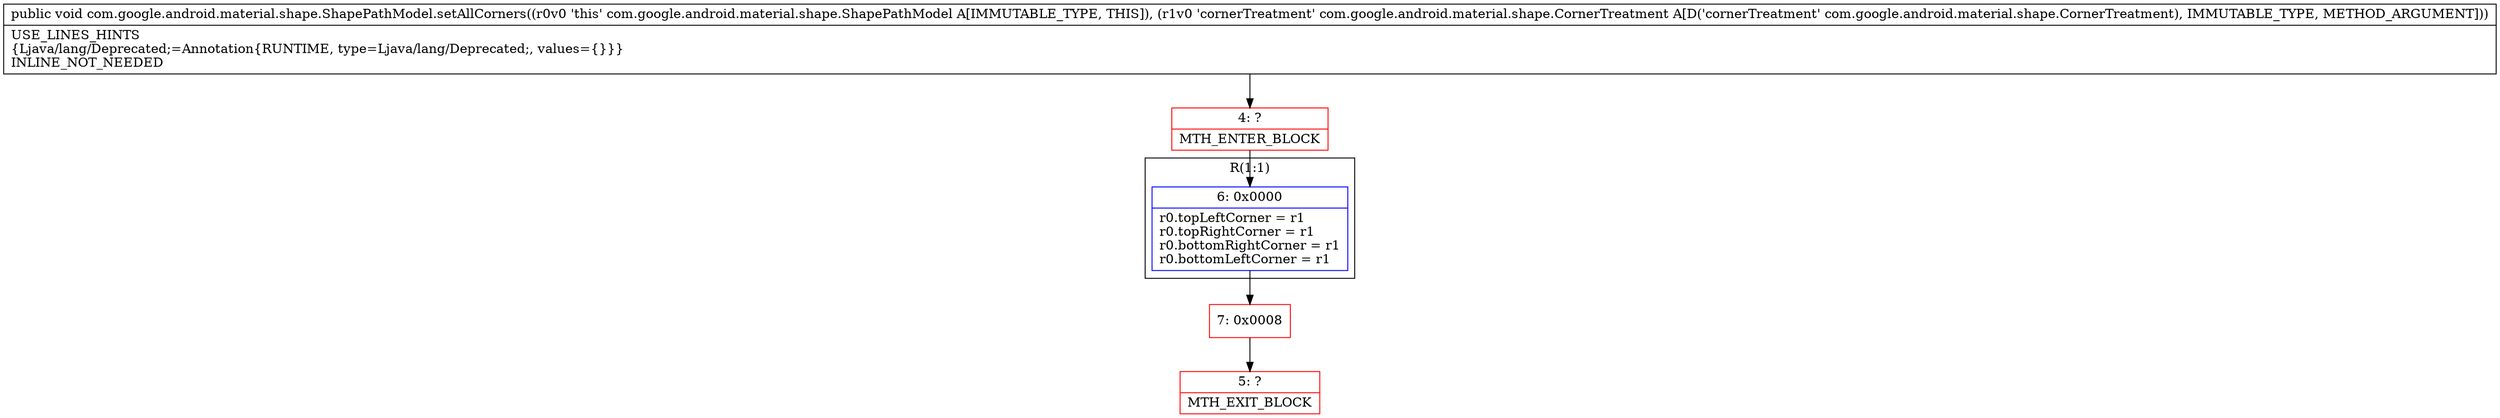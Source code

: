 digraph "CFG forcom.google.android.material.shape.ShapePathModel.setAllCorners(Lcom\/google\/android\/material\/shape\/CornerTreatment;)V" {
subgraph cluster_Region_1380648306 {
label = "R(1:1)";
node [shape=record,color=blue];
Node_6 [shape=record,label="{6\:\ 0x0000|r0.topLeftCorner = r1\lr0.topRightCorner = r1\lr0.bottomRightCorner = r1\lr0.bottomLeftCorner = r1\l}"];
}
Node_4 [shape=record,color=red,label="{4\:\ ?|MTH_ENTER_BLOCK\l}"];
Node_7 [shape=record,color=red,label="{7\:\ 0x0008}"];
Node_5 [shape=record,color=red,label="{5\:\ ?|MTH_EXIT_BLOCK\l}"];
MethodNode[shape=record,label="{public void com.google.android.material.shape.ShapePathModel.setAllCorners((r0v0 'this' com.google.android.material.shape.ShapePathModel A[IMMUTABLE_TYPE, THIS]), (r1v0 'cornerTreatment' com.google.android.material.shape.CornerTreatment A[D('cornerTreatment' com.google.android.material.shape.CornerTreatment), IMMUTABLE_TYPE, METHOD_ARGUMENT]))  | USE_LINES_HINTS\l\{Ljava\/lang\/Deprecated;=Annotation\{RUNTIME, type=Ljava\/lang\/Deprecated;, values=\{\}\}\}\lINLINE_NOT_NEEDED\l}"];
MethodNode -> Node_4;Node_6 -> Node_7;
Node_4 -> Node_6;
Node_7 -> Node_5;
}

